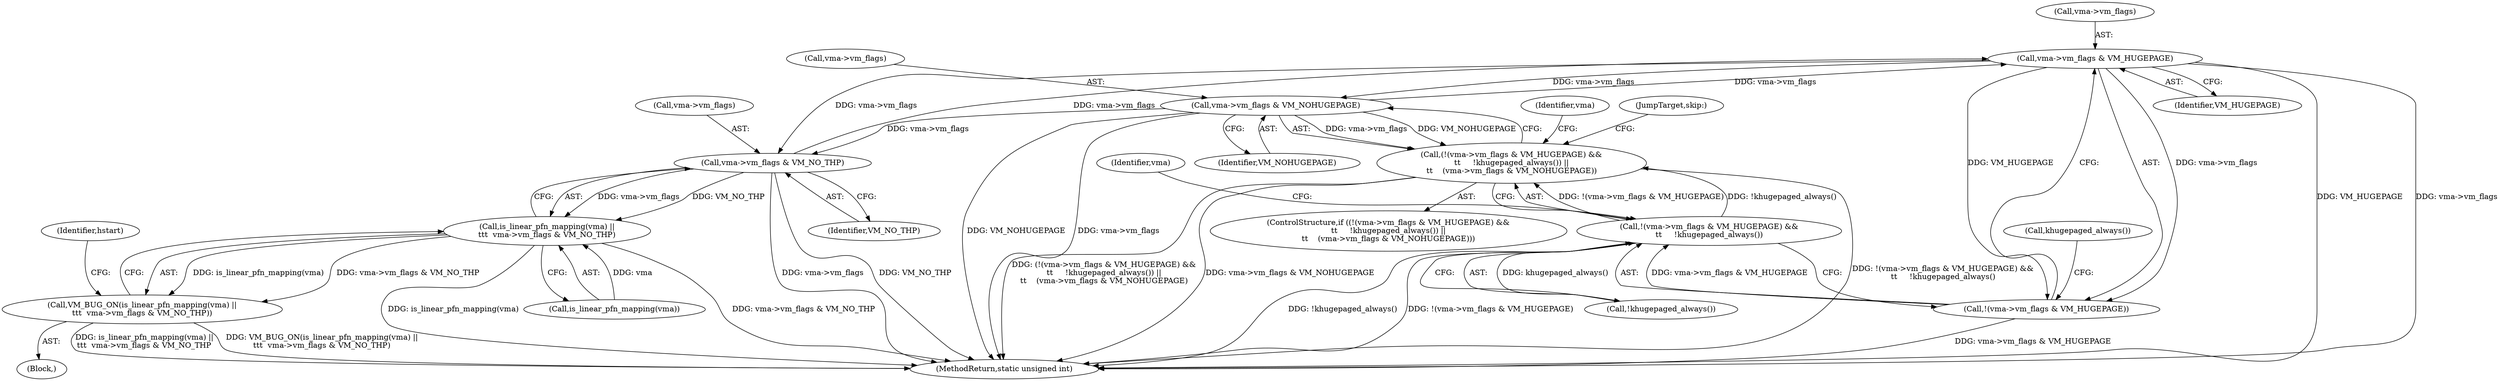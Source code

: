 digraph "0_linux_78f11a255749d09025f54d4e2df4fbcb031530e2_2@pointer" {
"1000199" [label="(Call,vma->vm_flags & VM_HUGEPAGE)"];
"1000234" [label="(Call,vma->vm_flags & VM_NO_THP)"];
"1000199" [label="(Call,vma->vm_flags & VM_HUGEPAGE)"];
"1000206" [label="(Call,vma->vm_flags & VM_NOHUGEPAGE)"];
"1000198" [label="(Call,!(vma->vm_flags & VM_HUGEPAGE))"];
"1000197" [label="(Call,!(vma->vm_flags & VM_HUGEPAGE) &&\n\t\t     !khugepaged_always())"];
"1000196" [label="(Call,(!(vma->vm_flags & VM_HUGEPAGE) &&\n\t\t     !khugepaged_always()) ||\n\t\t    (vma->vm_flags & VM_NOHUGEPAGE))"];
"1000231" [label="(Call,is_linear_pfn_mapping(vma) ||\n\t\t\t  vma->vm_flags & VM_NO_THP)"];
"1000230" [label="(Call,VM_BUG_ON(is_linear_pfn_mapping(vma) ||\n\t\t\t  vma->vm_flags & VM_NO_THP))"];
"1000231" [label="(Call,is_linear_pfn_mapping(vma) ||\n\t\t\t  vma->vm_flags & VM_NO_THP)"];
"1000200" [label="(Call,vma->vm_flags)"];
"1000205" [label="(Call,khugepaged_always())"];
"1000232" [label="(Call,is_linear_pfn_mapping(vma))"];
"1000235" [label="(Call,vma->vm_flags)"];
"1000198" [label="(Call,!(vma->vm_flags & VM_HUGEPAGE))"];
"1000240" [label="(Identifier,hstart)"];
"1000196" [label="(Call,(!(vma->vm_flags & VM_HUGEPAGE) &&\n\t\t     !khugepaged_always()) ||\n\t\t    (vma->vm_flags & VM_NOHUGEPAGE))"];
"1000207" [label="(Call,vma->vm_flags)"];
"1000220" [label="(Identifier,vma)"];
"1000390" [label="(MethodReturn,static unsigned int)"];
"1000238" [label="(Identifier,VM_NO_THP)"];
"1000197" [label="(Call,!(vma->vm_flags & VM_HUGEPAGE) &&\n\t\t     !khugepaged_always())"];
"1000199" [label="(Call,vma->vm_flags & VM_HUGEPAGE)"];
"1000210" [label="(Identifier,VM_NOHUGEPAGE)"];
"1000212" [label="(JumpTarget,skip:)"];
"1000208" [label="(Identifier,vma)"];
"1000203" [label="(Identifier,VM_HUGEPAGE)"];
"1000195" [label="(ControlStructure,if ((!(vma->vm_flags & VM_HUGEPAGE) &&\n\t\t     !khugepaged_always()) ||\n\t\t    (vma->vm_flags & VM_NOHUGEPAGE)))"];
"1000206" [label="(Call,vma->vm_flags & VM_NOHUGEPAGE)"];
"1000230" [label="(Call,VM_BUG_ON(is_linear_pfn_mapping(vma) ||\n\t\t\t  vma->vm_flags & VM_NO_THP))"];
"1000204" [label="(Call,!khugepaged_always())"];
"1000183" [label="(Block,)"];
"1000234" [label="(Call,vma->vm_flags & VM_NO_THP)"];
"1000199" -> "1000198"  [label="AST: "];
"1000199" -> "1000203"  [label="CFG: "];
"1000200" -> "1000199"  [label="AST: "];
"1000203" -> "1000199"  [label="AST: "];
"1000198" -> "1000199"  [label="CFG: "];
"1000199" -> "1000390"  [label="DDG: vma->vm_flags"];
"1000199" -> "1000390"  [label="DDG: VM_HUGEPAGE"];
"1000199" -> "1000198"  [label="DDG: vma->vm_flags"];
"1000199" -> "1000198"  [label="DDG: VM_HUGEPAGE"];
"1000234" -> "1000199"  [label="DDG: vma->vm_flags"];
"1000206" -> "1000199"  [label="DDG: vma->vm_flags"];
"1000199" -> "1000206"  [label="DDG: vma->vm_flags"];
"1000199" -> "1000234"  [label="DDG: vma->vm_flags"];
"1000234" -> "1000231"  [label="AST: "];
"1000234" -> "1000238"  [label="CFG: "];
"1000235" -> "1000234"  [label="AST: "];
"1000238" -> "1000234"  [label="AST: "];
"1000231" -> "1000234"  [label="CFG: "];
"1000234" -> "1000390"  [label="DDG: vma->vm_flags"];
"1000234" -> "1000390"  [label="DDG: VM_NO_THP"];
"1000234" -> "1000231"  [label="DDG: vma->vm_flags"];
"1000234" -> "1000231"  [label="DDG: VM_NO_THP"];
"1000206" -> "1000234"  [label="DDG: vma->vm_flags"];
"1000206" -> "1000196"  [label="AST: "];
"1000206" -> "1000210"  [label="CFG: "];
"1000207" -> "1000206"  [label="AST: "];
"1000210" -> "1000206"  [label="AST: "];
"1000196" -> "1000206"  [label="CFG: "];
"1000206" -> "1000390"  [label="DDG: VM_NOHUGEPAGE"];
"1000206" -> "1000390"  [label="DDG: vma->vm_flags"];
"1000206" -> "1000196"  [label="DDG: vma->vm_flags"];
"1000206" -> "1000196"  [label="DDG: VM_NOHUGEPAGE"];
"1000198" -> "1000197"  [label="AST: "];
"1000205" -> "1000198"  [label="CFG: "];
"1000197" -> "1000198"  [label="CFG: "];
"1000198" -> "1000390"  [label="DDG: vma->vm_flags & VM_HUGEPAGE"];
"1000198" -> "1000197"  [label="DDG: vma->vm_flags & VM_HUGEPAGE"];
"1000197" -> "1000196"  [label="AST: "];
"1000197" -> "1000204"  [label="CFG: "];
"1000204" -> "1000197"  [label="AST: "];
"1000208" -> "1000197"  [label="CFG: "];
"1000196" -> "1000197"  [label="CFG: "];
"1000197" -> "1000390"  [label="DDG: !khugepaged_always()"];
"1000197" -> "1000390"  [label="DDG: !(vma->vm_flags & VM_HUGEPAGE)"];
"1000197" -> "1000196"  [label="DDG: !(vma->vm_flags & VM_HUGEPAGE)"];
"1000197" -> "1000196"  [label="DDG: !khugepaged_always()"];
"1000204" -> "1000197"  [label="DDG: khugepaged_always()"];
"1000196" -> "1000195"  [label="AST: "];
"1000212" -> "1000196"  [label="CFG: "];
"1000220" -> "1000196"  [label="CFG: "];
"1000196" -> "1000390"  [label="DDG: vma->vm_flags & VM_NOHUGEPAGE"];
"1000196" -> "1000390"  [label="DDG: !(vma->vm_flags & VM_HUGEPAGE) &&\n\t\t     !khugepaged_always()"];
"1000196" -> "1000390"  [label="DDG: (!(vma->vm_flags & VM_HUGEPAGE) &&\n\t\t     !khugepaged_always()) ||\n\t\t    (vma->vm_flags & VM_NOHUGEPAGE)"];
"1000231" -> "1000230"  [label="AST: "];
"1000231" -> "1000232"  [label="CFG: "];
"1000232" -> "1000231"  [label="AST: "];
"1000230" -> "1000231"  [label="CFG: "];
"1000231" -> "1000390"  [label="DDG: is_linear_pfn_mapping(vma)"];
"1000231" -> "1000390"  [label="DDG: vma->vm_flags & VM_NO_THP"];
"1000231" -> "1000230"  [label="DDG: is_linear_pfn_mapping(vma)"];
"1000231" -> "1000230"  [label="DDG: vma->vm_flags & VM_NO_THP"];
"1000232" -> "1000231"  [label="DDG: vma"];
"1000230" -> "1000183"  [label="AST: "];
"1000240" -> "1000230"  [label="CFG: "];
"1000230" -> "1000390"  [label="DDG: is_linear_pfn_mapping(vma) ||\n\t\t\t  vma->vm_flags & VM_NO_THP"];
"1000230" -> "1000390"  [label="DDG: VM_BUG_ON(is_linear_pfn_mapping(vma) ||\n\t\t\t  vma->vm_flags & VM_NO_THP)"];
}
